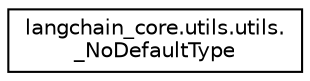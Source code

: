digraph "Graphical Class Hierarchy"
{
 // LATEX_PDF_SIZE
  edge [fontname="Helvetica",fontsize="10",labelfontname="Helvetica",labelfontsize="10"];
  node [fontname="Helvetica",fontsize="10",shape=record];
  rankdir="LR";
  Node0 [label="langchain_core.utils.utils.\l_NoDefaultType",height=0.2,width=0.4,color="black", fillcolor="white", style="filled",URL="$classlangchain__core_1_1utils_1_1utils_1_1__NoDefaultType.html",tooltip=" "];
}
